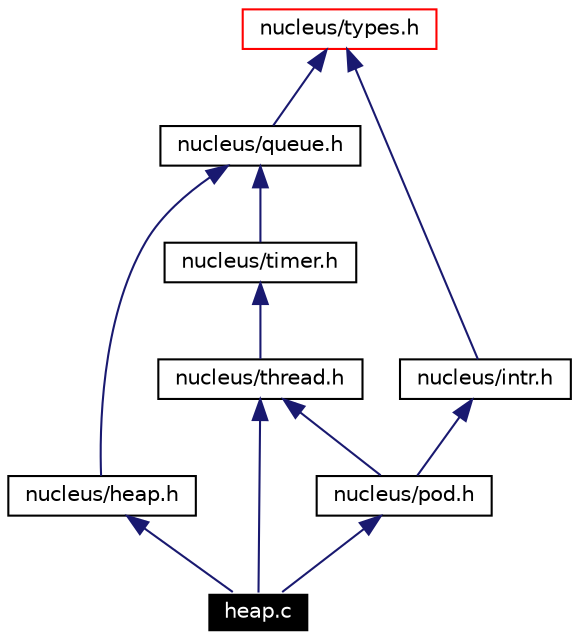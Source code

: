 digraph G
{
  edge [fontname="Helvetica",fontsize=10,labelfontname="Helvetica",labelfontsize=10];
  node [fontname="Helvetica",fontsize=10,shape=record];
  Node1 [label="heap.c",height=0.2,width=0.4,color="white", fillcolor="black", style="filled" fontcolor="white"];
  Node2 -> Node1 [dir=back,color="midnightblue",fontsize=10,style="solid",fontname="Helvetica"];
  Node2 [label="nucleus/pod.h",height=0.2,width=0.4,color="black",URL="$pod_8h.html"];
  Node3 -> Node2 [dir=back,color="midnightblue",fontsize=10,style="solid",fontname="Helvetica"];
  Node3 [label="nucleus/thread.h",height=0.2,width=0.4,color="black",URL="$thread_8h-source.html"];
  Node4 -> Node3 [dir=back,color="midnightblue",fontsize=10,style="solid",fontname="Helvetica"];
  Node4 [label="nucleus/timer.h",height=0.2,width=0.4,color="black",URL="$include_2nucleus_2timer_8h-source.html"];
  Node5 -> Node4 [dir=back,color="midnightblue",fontsize=10,style="solid",fontname="Helvetica"];
  Node5 [label="nucleus/queue.h",height=0.2,width=0.4,color="black",URL="$include_2nucleus_2queue_8h-source.html"];
  Node6 -> Node5 [dir=back,color="midnightblue",fontsize=10,style="solid",fontname="Helvetica"];
  Node6 [label="nucleus/types.h",height=0.2,width=0.4,color="red",URL="$include_2nucleus_2types_8h-source.html"];
  Node7 -> Node2 [dir=back,color="midnightblue",fontsize=10,style="solid",fontname="Helvetica"];
  Node7 [label="nucleus/intr.h",height=0.2,width=0.4,color="black",URL="$include_2nucleus_2intr_8h-source.html"];
  Node6 -> Node7 [dir=back,color="midnightblue",fontsize=10,style="solid",fontname="Helvetica"];
  Node3 -> Node1 [dir=back,color="midnightblue",fontsize=10,style="solid",fontname="Helvetica"];
  Node8 -> Node1 [dir=back,color="midnightblue",fontsize=10,style="solid",fontname="Helvetica"];
  Node8 [label="nucleus/heap.h",height=0.2,width=0.4,color="black",URL="$include_2nucleus_2heap_8h-source.html"];
  Node5 -> Node8 [dir=back,color="midnightblue",fontsize=10,style="solid",fontname="Helvetica"];
}
